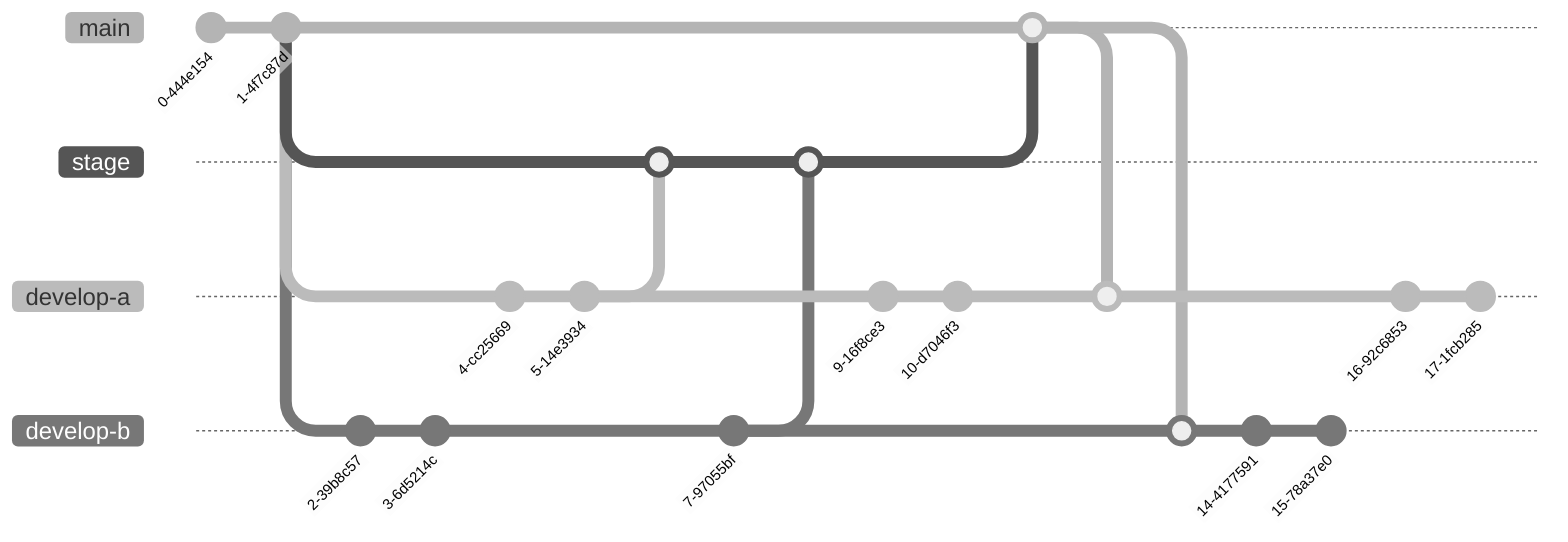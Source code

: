 %%{init: { 'logLevel': 'debug', 'theme': 'neutral' } }%%

gitGraph
    commit
    commit
    branch stage
    branch develop-a
    branch develop-b
    commit
    commit
    checkout develop-a
    commit
    commit
    checkout stage
    merge develop-a
    checkout develop-b
    commit
    checkout stage
    merge develop-b
    checkout develop-a
    commit
    commit
    checkout main
    merge stage
    checkout develop-a
    merge main
    checkout develop-b
    merge main
    commit
    commit
    checkout develop-a
    commit
    commit